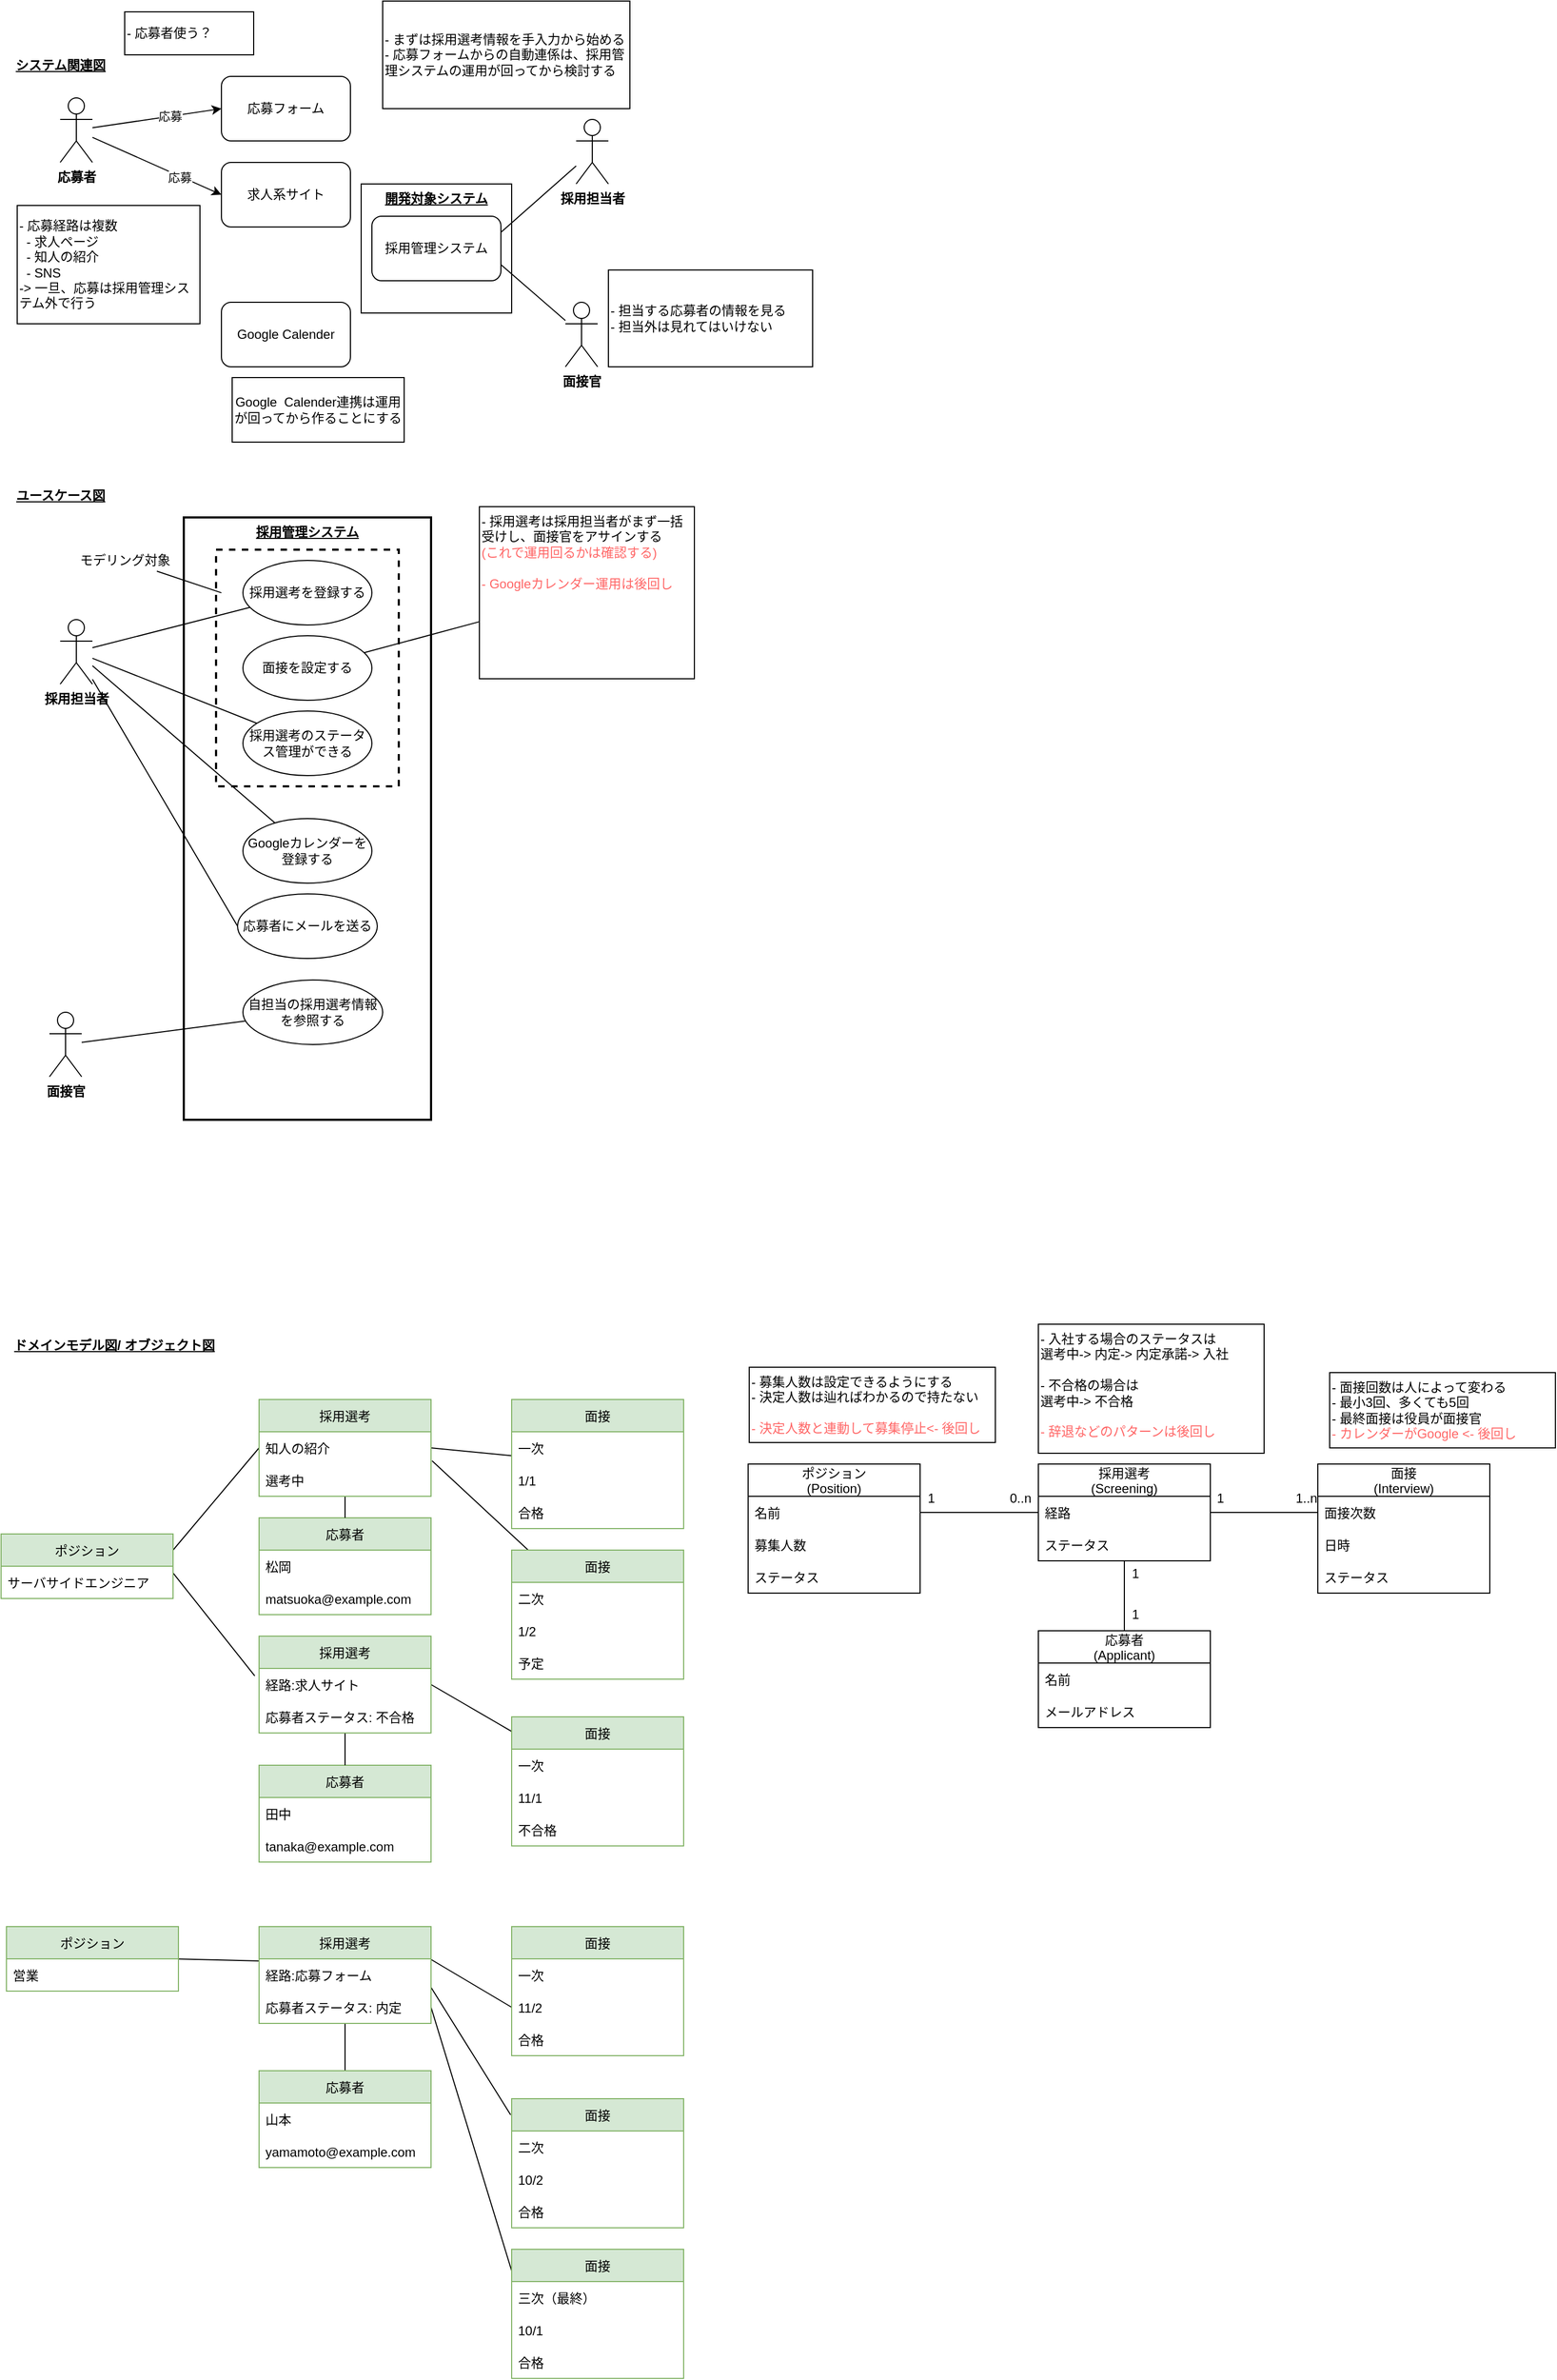 <mxfile version="17.1.2" type="github"><diagram id="ZHdWxV1eUULKZ10b72nT" name="Page-1"><mxGraphModel dx="1401" dy="764" grid="1" gridSize="10" guides="1" tooltips="1" connect="1" arrows="1" fold="1" page="1" pageScale="1" pageWidth="827" pageHeight="1169" math="0" shadow="0"><root><mxCell id="0"/><mxCell id="1" parent="0"/><mxCell id="WRs2sJtd7TxH3KF7Z91y-55" value="&lt;b&gt;&lt;u&gt;採用管理システム&lt;/u&gt;&lt;/b&gt;" style="whiteSpace=wrap;html=1;fillColor=default;verticalAlign=top;strokeWidth=2;" vertex="1" parent="1"><mxGeometry x="175" y="490" width="230" height="560" as="geometry"/></mxCell><mxCell id="WRs2sJtd7TxH3KF7Z91y-7" value="&lt;b&gt;面接官&lt;/b&gt;" style="shape=umlActor;verticalLabelPosition=bottom;verticalAlign=top;html=1;outlineConnect=0;" vertex="1" parent="1"><mxGeometry x="530" y="290" width="30" height="60" as="geometry"/></mxCell><mxCell id="WRs2sJtd7TxH3KF7Z91y-30" value="&lt;b&gt;&lt;u&gt;開発対象システム&lt;/u&gt;&lt;/b&gt;&lt;div style=&quot;text-align: justify&quot;&gt;&lt;/div&gt;" style="whiteSpace=wrap;html=1;align=center;fontStyle=0;fillColor=default;flipH=1;horizontal=1;verticalAlign=top;" vertex="1" parent="1"><mxGeometry x="340" y="180" width="140" height="120" as="geometry"/></mxCell><mxCell id="WRs2sJtd7TxH3KF7Z91y-13" style="rounded=0;orthogonalLoop=1;jettySize=auto;html=1;entryX=0;entryY=0.5;entryDx=0;entryDy=0;" edge="1" parent="1" source="WRs2sJtd7TxH3KF7Z91y-1" target="WRs2sJtd7TxH3KF7Z91y-16"><mxGeometry relative="1" as="geometry"><mxPoint x="200" y="100" as="targetPoint"/></mxGeometry></mxCell><mxCell id="WRs2sJtd7TxH3KF7Z91y-42" value="応募" style="edgeLabel;html=1;align=center;verticalAlign=middle;resizable=0;points=[];" vertex="1" connectable="0" parent="WRs2sJtd7TxH3KF7Z91y-13"><mxGeometry x="0.212" relative="1" as="geometry"><mxPoint x="-1" as="offset"/></mxGeometry></mxCell><mxCell id="WRs2sJtd7TxH3KF7Z91y-14" style="edgeStyle=none;rounded=0;orthogonalLoop=1;jettySize=auto;html=1;entryX=0;entryY=0.5;entryDx=0;entryDy=0;" edge="1" parent="1" source="WRs2sJtd7TxH3KF7Z91y-1" target="WRs2sJtd7TxH3KF7Z91y-26"><mxGeometry relative="1" as="geometry"><mxPoint x="200" y="170" as="targetPoint"/></mxGeometry></mxCell><mxCell id="WRs2sJtd7TxH3KF7Z91y-43" value="応募" style="edgeLabel;html=1;align=center;verticalAlign=middle;resizable=0;points=[];" vertex="1" connectable="0" parent="WRs2sJtd7TxH3KF7Z91y-14"><mxGeometry x="0.356" y="-1" relative="1" as="geometry"><mxPoint as="offset"/></mxGeometry></mxCell><mxCell id="WRs2sJtd7TxH3KF7Z91y-1" value="&lt;b&gt;応募者&lt;/b&gt;" style="shape=umlActor;verticalLabelPosition=bottom;verticalAlign=top;html=1;outlineConnect=0;" vertex="1" parent="1"><mxGeometry x="60" y="100" width="30" height="60" as="geometry"/></mxCell><mxCell id="WRs2sJtd7TxH3KF7Z91y-2" value="&lt;b&gt;&lt;u&gt;システム関連図&lt;/u&gt;&lt;/b&gt;" style="text;html=1;align=center;verticalAlign=middle;resizable=0;points=[];autosize=1;strokeColor=none;fillColor=none;" vertex="1" parent="1"><mxGeometry x="10" y="60" width="100" height="20" as="geometry"/></mxCell><mxCell id="WRs2sJtd7TxH3KF7Z91y-3" value="&lt;b&gt;採用担当者&lt;/b&gt;" style="shape=umlActor;verticalLabelPosition=bottom;verticalAlign=top;html=1;outlineConnect=0;" vertex="1" parent="1"><mxGeometry x="540" y="120" width="30" height="60" as="geometry"/></mxCell><mxCell id="WRs2sJtd7TxH3KF7Z91y-8" value="- 応募者使う？" style="whiteSpace=wrap;html=1;align=left;" vertex="1" parent="1"><mxGeometry x="120" y="20" width="120" height="40" as="geometry"/></mxCell><mxCell id="WRs2sJtd7TxH3KF7Z91y-10" value="- 応募経路は複数&lt;br&gt;&amp;nbsp; - 求人ページ&lt;br&gt;&amp;nbsp; - 知人の紹介&lt;br&gt;&amp;nbsp; - SNS&lt;br&gt;-&amp;gt; 一旦、応募は採用管理システム外で行う" style="whiteSpace=wrap;html=1;align=left;" vertex="1" parent="1"><mxGeometry x="20" y="200" width="170" height="110" as="geometry"/></mxCell><mxCell id="WRs2sJtd7TxH3KF7Z91y-16" value="応募フォーム" style="rounded=1;whiteSpace=wrap;html=1;" vertex="1" parent="1"><mxGeometry x="210" y="80" width="120" height="60" as="geometry"/></mxCell><mxCell id="WRs2sJtd7TxH3KF7Z91y-26" value="求人系サイト" style="rounded=1;whiteSpace=wrap;html=1;" vertex="1" parent="1"><mxGeometry x="210" y="160" width="120" height="60" as="geometry"/></mxCell><mxCell id="WRs2sJtd7TxH3KF7Z91y-28" style="edgeStyle=none;rounded=0;orthogonalLoop=1;jettySize=auto;html=1;endArrow=none;endFill=0;exitX=1;exitY=0.25;exitDx=0;exitDy=0;" edge="1" parent="1" source="WRs2sJtd7TxH3KF7Z91y-27" target="WRs2sJtd7TxH3KF7Z91y-3"><mxGeometry relative="1" as="geometry"/></mxCell><mxCell id="WRs2sJtd7TxH3KF7Z91y-27" value="採用管理システム" style="rounded=1;whiteSpace=wrap;html=1;" vertex="1" parent="1"><mxGeometry x="350" y="210" width="120" height="60" as="geometry"/></mxCell><mxCell id="WRs2sJtd7TxH3KF7Z91y-29" value="- まずは採用選考情報を手入力から始める&lt;br&gt;- 応募フォームからの自動連係は、採用管理システムの運用が回ってから検討する" style="whiteSpace=wrap;html=1;align=left;" vertex="1" parent="1"><mxGeometry x="360" y="10" width="230" height="100" as="geometry"/></mxCell><mxCell id="WRs2sJtd7TxH3KF7Z91y-36" style="edgeStyle=none;rounded=0;orthogonalLoop=1;jettySize=auto;html=1;endArrow=none;endFill=0;exitX=1;exitY=0.75;exitDx=0;exitDy=0;" edge="1" parent="1" source="WRs2sJtd7TxH3KF7Z91y-27" target="WRs2sJtd7TxH3KF7Z91y-7"><mxGeometry relative="1" as="geometry"><mxPoint x="468.333" y="220" as="sourcePoint"/><mxPoint x="520" y="320" as="targetPoint"/></mxGeometry></mxCell><mxCell id="WRs2sJtd7TxH3KF7Z91y-41" value="- 担当する応募者の情報を見る&lt;br&gt;- 担当外は見れてはいけない" style="whiteSpace=wrap;html=1;align=left;" vertex="1" parent="1"><mxGeometry x="570" y="260" width="190" height="90" as="geometry"/></mxCell><mxCell id="WRs2sJtd7TxH3KF7Z91y-44" value="&lt;b&gt;&lt;u&gt;ユースケース図&lt;/u&gt;&lt;/b&gt;" style="text;html=1;align=center;verticalAlign=middle;resizable=0;points=[];autosize=1;strokeColor=none;fillColor=none;" vertex="1" parent="1"><mxGeometry x="10" y="460" width="100" height="20" as="geometry"/></mxCell><mxCell id="WRs2sJtd7TxH3KF7Z91y-49" value="" style="edgeStyle=none;rounded=0;orthogonalLoop=1;jettySize=auto;html=1;endArrow=none;endFill=0;" edge="1" parent="1" source="WRs2sJtd7TxH3KF7Z91y-46" target="WRs2sJtd7TxH3KF7Z91y-48"><mxGeometry relative="1" as="geometry"/></mxCell><mxCell id="WRs2sJtd7TxH3KF7Z91y-53" value="" style="edgeStyle=none;rounded=0;orthogonalLoop=1;jettySize=auto;html=1;endArrow=none;endFill=0;" edge="1" parent="1" source="WRs2sJtd7TxH3KF7Z91y-46" target="WRs2sJtd7TxH3KF7Z91y-52"><mxGeometry relative="1" as="geometry"/></mxCell><mxCell id="WRs2sJtd7TxH3KF7Z91y-61" value="" style="edgeStyle=none;rounded=0;orthogonalLoop=1;jettySize=auto;html=1;fontColor=#000000;endArrow=none;endFill=0;" edge="1" parent="1" source="WRs2sJtd7TxH3KF7Z91y-46" target="WRs2sJtd7TxH3KF7Z91y-60"><mxGeometry relative="1" as="geometry"/></mxCell><mxCell id="WRs2sJtd7TxH3KF7Z91y-66" value="" style="edgeStyle=none;rounded=0;orthogonalLoop=1;jettySize=auto;html=1;fontColor=#000000;endArrow=none;endFill=0;entryX=0;entryY=0.5;entryDx=0;entryDy=0;" edge="1" parent="1" source="WRs2sJtd7TxH3KF7Z91y-46" target="WRs2sJtd7TxH3KF7Z91y-65"><mxGeometry relative="1" as="geometry"/></mxCell><mxCell id="WRs2sJtd7TxH3KF7Z91y-46" value="&lt;b&gt;採用担当者&lt;/b&gt;" style="shape=umlActor;verticalLabelPosition=bottom;verticalAlign=top;html=1;outlineConnect=0;" vertex="1" parent="1"><mxGeometry x="60" y="585" width="30" height="60" as="geometry"/></mxCell><mxCell id="WRs2sJtd7TxH3KF7Z91y-48" value="採用選考を登録する" style="ellipse;whiteSpace=wrap;html=1;verticalAlign=middle;" vertex="1" parent="1"><mxGeometry x="230" y="530" width="120" height="60" as="geometry"/></mxCell><mxCell id="WRs2sJtd7TxH3KF7Z91y-309" value="" style="edgeStyle=none;rounded=0;orthogonalLoop=1;jettySize=auto;html=1;fontFamily=Helvetica;fontSize=12;fontColor=default;endArrow=none;endFill=0;" edge="1" parent="1" source="WRs2sJtd7TxH3KF7Z91y-50" target="WRs2sJtd7TxH3KF7Z91y-54"><mxGeometry relative="1" as="geometry"/></mxCell><mxCell id="WRs2sJtd7TxH3KF7Z91y-50" value="面接を設定する" style="ellipse;whiteSpace=wrap;html=1;verticalAlign=middle;" vertex="1" parent="1"><mxGeometry x="230" y="600" width="120" height="60" as="geometry"/></mxCell><mxCell id="WRs2sJtd7TxH3KF7Z91y-52" value="採用選考のステータス管理ができる" style="ellipse;whiteSpace=wrap;html=1;verticalAlign=middle;" vertex="1" parent="1"><mxGeometry x="230" y="670" width="120" height="60" as="geometry"/></mxCell><mxCell id="WRs2sJtd7TxH3KF7Z91y-54" value="- 採用選考は採用担当者がまず一括受けし、面接官をアサインする&lt;br&gt;&lt;font color=&quot;#ff6666&quot;&gt;(これで運用回るかは確認する)&lt;br&gt;&lt;br&gt;- Googleカレンダー運用は後回し&lt;br&gt;&lt;/font&gt;" style="whiteSpace=wrap;html=1;fillColor=default;align=left;verticalAlign=top;" vertex="1" parent="1"><mxGeometry x="450" y="480" width="200" height="160" as="geometry"/></mxCell><mxCell id="WRs2sJtd7TxH3KF7Z91y-57" value="Google Calender" style="rounded=1;whiteSpace=wrap;html=1;" vertex="1" parent="1"><mxGeometry x="210" y="290" width="120" height="60" as="geometry"/></mxCell><mxCell id="WRs2sJtd7TxH3KF7Z91y-58" value="Google&amp;nbsp; Calender連携は運用が回ってから作ることにする" style="whiteSpace=wrap;html=1;fontColor=#000000;fillColor=default;" vertex="1" parent="1"><mxGeometry x="220" y="360" width="160" height="60" as="geometry"/></mxCell><mxCell id="WRs2sJtd7TxH3KF7Z91y-70" value="" style="edgeStyle=none;rounded=0;orthogonalLoop=1;jettySize=auto;html=1;fontColor=#000000;endArrow=none;endFill=0;" edge="1" parent="1" source="WRs2sJtd7TxH3KF7Z91y-59" target="WRs2sJtd7TxH3KF7Z91y-69"><mxGeometry relative="1" as="geometry"/></mxCell><mxCell id="WRs2sJtd7TxH3KF7Z91y-59" value="&lt;b&gt;面接官&lt;/b&gt;" style="shape=umlActor;verticalLabelPosition=bottom;verticalAlign=top;html=1;outlineConnect=0;" vertex="1" parent="1"><mxGeometry x="50" y="950" width="30" height="60" as="geometry"/></mxCell><mxCell id="WRs2sJtd7TxH3KF7Z91y-60" value="Googleカレンダーを登録する" style="ellipse;whiteSpace=wrap;html=1;verticalAlign=middle;" vertex="1" parent="1"><mxGeometry x="230" y="770" width="120" height="60" as="geometry"/></mxCell><mxCell id="WRs2sJtd7TxH3KF7Z91y-65" value="応募者にメールを送る" style="ellipse;whiteSpace=wrap;html=1;verticalAlign=middle;" vertex="1" parent="1"><mxGeometry x="225" y="840" width="130" height="60" as="geometry"/></mxCell><mxCell id="WRs2sJtd7TxH3KF7Z91y-69" value="自担当の採用選考情報を参照する" style="ellipse;whiteSpace=wrap;html=1;verticalAlign=middle;" vertex="1" parent="1"><mxGeometry x="230" y="920" width="130" height="60" as="geometry"/></mxCell><mxCell id="WRs2sJtd7TxH3KF7Z91y-74" style="edgeStyle=none;rounded=0;orthogonalLoop=1;jettySize=auto;html=1;entryX=0.029;entryY=0.182;entryDx=0;entryDy=0;entryPerimeter=0;fontColor=#000000;endArrow=none;endFill=0;" edge="1" parent="1" source="WRs2sJtd7TxH3KF7Z91y-73" target="WRs2sJtd7TxH3KF7Z91y-71"><mxGeometry relative="1" as="geometry"/></mxCell><mxCell id="WRs2sJtd7TxH3KF7Z91y-73" value="モデリング対象" style="text;html=1;align=center;verticalAlign=middle;resizable=0;points=[];autosize=1;strokeColor=none;fillColor=none;fontColor=#000000;" vertex="1" parent="1"><mxGeometry x="70" y="520" width="100" height="20" as="geometry"/></mxCell><mxCell id="WRs2sJtd7TxH3KF7Z91y-75" value="&lt;b&gt;&lt;u&gt;ドメインモデル図/ オブジェクト図&lt;/u&gt;&lt;/b&gt;" style="text;html=1;align=center;verticalAlign=middle;resizable=0;points=[];autosize=1;strokeColor=none;fillColor=none;fontColor=#000000;" vertex="1" parent="1"><mxGeometry x="10" y="1250" width="200" height="20" as="geometry"/></mxCell><mxCell id="WRs2sJtd7TxH3KF7Z91y-108" value="" style="edgeStyle=none;rounded=0;orthogonalLoop=1;jettySize=auto;html=1;fontFamily=Helvetica;fontSize=12;fontColor=default;endArrow=none;endFill=0;exitX=1;exitY=0.5;exitDx=0;exitDy=0;" edge="1" parent="1" source="WRs2sJtd7TxH3KF7Z91y-155" target="WRs2sJtd7TxH3KF7Z91y-103"><mxGeometry relative="1" as="geometry"/></mxCell><mxCell id="WRs2sJtd7TxH3KF7Z91y-114" value="" style="edgeStyle=none;rounded=0;orthogonalLoop=1;jettySize=auto;html=1;fontFamily=Helvetica;fontSize=12;fontColor=default;endArrow=none;endFill=0;exitX=1.006;exitY=-0.1;exitDx=0;exitDy=0;exitPerimeter=0;" edge="1" parent="1" source="WRs2sJtd7TxH3KF7Z91y-156" target="WRs2sJtd7TxH3KF7Z91y-109"><mxGeometry relative="1" as="geometry"/></mxCell><mxCell id="WRs2sJtd7TxH3KF7Z91y-76" value="応募者" style="swimlane;fontStyle=0;childLayout=stackLayout;horizontal=1;startSize=30;horizontalStack=0;resizeParent=1;resizeParentMax=0;resizeLast=0;collapsible=1;marginBottom=0;strokeWidth=1;fillColor=#d5e8d4;swimlaneFillColor=#FFFFFF;strokeColor=#82b366;" vertex="1" parent="1"><mxGeometry x="245" y="1420" width="160" height="90" as="geometry"/></mxCell><mxCell id="WRs2sJtd7TxH3KF7Z91y-77" value="松岡" style="text;strokeColor=none;fillColor=none;align=left;verticalAlign=middle;spacingLeft=4;spacingRight=4;overflow=hidden;points=[[0,0.5],[1,0.5]];portConstraint=eastwest;rotatable=0;fontColor=#000000;" vertex="1" parent="WRs2sJtd7TxH3KF7Z91y-76"><mxGeometry y="30" width="160" height="30" as="geometry"/></mxCell><mxCell id="WRs2sJtd7TxH3KF7Z91y-78" value="matsuoka@example.com   " style="text;strokeColor=none;fillColor=none;align=left;verticalAlign=middle;spacingLeft=4;spacingRight=4;overflow=hidden;points=[[0,0.5],[1,0.5]];portConstraint=eastwest;rotatable=0;fontColor=#000000;" vertex="1" parent="WRs2sJtd7TxH3KF7Z91y-76"><mxGeometry y="60" width="160" height="30" as="geometry"/></mxCell><mxCell id="WRs2sJtd7TxH3KF7Z91y-120" value="" style="edgeStyle=none;rounded=0;orthogonalLoop=1;jettySize=auto;html=1;fontFamily=Helvetica;fontSize=12;fontColor=default;endArrow=none;endFill=0;exitX=1;exitY=0.5;exitDx=0;exitDy=0;" edge="1" parent="1" source="WRs2sJtd7TxH3KF7Z91y-163" target="WRs2sJtd7TxH3KF7Z91y-115"><mxGeometry relative="1" as="geometry"/></mxCell><mxCell id="WRs2sJtd7TxH3KF7Z91y-98" value="応募者" style="swimlane;fontStyle=0;childLayout=stackLayout;horizontal=1;startSize=30;horizontalStack=0;resizeParent=1;resizeParentMax=0;resizeLast=0;collapsible=1;marginBottom=0;strokeWidth=1;fillColor=#d5e8d4;swimlaneFillColor=#FFFFFF;strokeColor=#82b366;" vertex="1" parent="1"><mxGeometry x="245" y="1650" width="160" height="90" as="geometry"/></mxCell><mxCell id="WRs2sJtd7TxH3KF7Z91y-99" value="田中" style="text;strokeColor=none;fillColor=none;align=left;verticalAlign=middle;spacingLeft=4;spacingRight=4;overflow=hidden;points=[[0,0.5],[1,0.5]];portConstraint=eastwest;rotatable=0;fontColor=#000000;" vertex="1" parent="WRs2sJtd7TxH3KF7Z91y-98"><mxGeometry y="30" width="160" height="30" as="geometry"/></mxCell><mxCell id="WRs2sJtd7TxH3KF7Z91y-100" value="tanaka@example.com" style="text;strokeColor=none;fillColor=none;align=left;verticalAlign=middle;spacingLeft=4;spacingRight=4;overflow=hidden;points=[[0,0.5],[1,0.5]];portConstraint=eastwest;rotatable=0;fontColor=#000000;" vertex="1" parent="WRs2sJtd7TxH3KF7Z91y-98"><mxGeometry y="60" width="160" height="30" as="geometry"/></mxCell><mxCell id="WRs2sJtd7TxH3KF7Z91y-103" value="面接" style="swimlane;fontStyle=0;childLayout=stackLayout;horizontal=1;startSize=30;horizontalStack=0;resizeParent=1;resizeParentMax=0;resizeLast=0;collapsible=1;marginBottom=0;strokeWidth=1;fillColor=#d5e8d4;swimlaneFillColor=#FFFFFF;strokeColor=#82b366;" vertex="1" parent="1"><mxGeometry x="480" y="1310" width="160" height="120" as="geometry"/></mxCell><mxCell id="WRs2sJtd7TxH3KF7Z91y-104" value="一次" style="text;strokeColor=none;fillColor=none;align=left;verticalAlign=middle;spacingLeft=4;spacingRight=4;overflow=hidden;points=[[0,0.5],[1,0.5]];portConstraint=eastwest;rotatable=0;fontColor=#000000;" vertex="1" parent="WRs2sJtd7TxH3KF7Z91y-103"><mxGeometry y="30" width="160" height="30" as="geometry"/></mxCell><mxCell id="WRs2sJtd7TxH3KF7Z91y-105" value="1/1" style="text;strokeColor=none;fillColor=none;align=left;verticalAlign=middle;spacingLeft=4;spacingRight=4;overflow=hidden;points=[[0,0.5],[1,0.5]];portConstraint=eastwest;rotatable=0;fontColor=#000000;" vertex="1" parent="WRs2sJtd7TxH3KF7Z91y-103"><mxGeometry y="60" width="160" height="30" as="geometry"/></mxCell><mxCell id="WRs2sJtd7TxH3KF7Z91y-106" value="合格" style="text;strokeColor=none;fillColor=none;align=left;verticalAlign=middle;spacingLeft=4;spacingRight=4;overflow=hidden;points=[[0,0.5],[1,0.5]];portConstraint=eastwest;rotatable=0;fontColor=#000000;" vertex="1" parent="WRs2sJtd7TxH3KF7Z91y-103"><mxGeometry y="90" width="160" height="30" as="geometry"/></mxCell><mxCell id="WRs2sJtd7TxH3KF7Z91y-109" value="面接" style="swimlane;fontStyle=0;childLayout=stackLayout;horizontal=1;startSize=30;horizontalStack=0;resizeParent=1;resizeParentMax=0;resizeLast=0;collapsible=1;marginBottom=0;strokeWidth=1;fillColor=#d5e8d4;swimlaneFillColor=#FFFFFF;strokeColor=#82b366;" vertex="1" parent="1"><mxGeometry x="480" y="1450" width="160" height="120" as="geometry"/></mxCell><mxCell id="WRs2sJtd7TxH3KF7Z91y-110" value="二次" style="text;strokeColor=none;fillColor=none;align=left;verticalAlign=middle;spacingLeft=4;spacingRight=4;overflow=hidden;points=[[0,0.5],[1,0.5]];portConstraint=eastwest;rotatable=0;fontColor=#000000;" vertex="1" parent="WRs2sJtd7TxH3KF7Z91y-109"><mxGeometry y="30" width="160" height="30" as="geometry"/></mxCell><mxCell id="WRs2sJtd7TxH3KF7Z91y-111" value="1/2" style="text;strokeColor=none;fillColor=none;align=left;verticalAlign=middle;spacingLeft=4;spacingRight=4;overflow=hidden;points=[[0,0.5],[1,0.5]];portConstraint=eastwest;rotatable=0;fontColor=#000000;" vertex="1" parent="WRs2sJtd7TxH3KF7Z91y-109"><mxGeometry y="60" width="160" height="30" as="geometry"/></mxCell><mxCell id="WRs2sJtd7TxH3KF7Z91y-112" value="予定" style="text;strokeColor=none;fillColor=none;align=left;verticalAlign=middle;spacingLeft=4;spacingRight=4;overflow=hidden;points=[[0,0.5],[1,0.5]];portConstraint=eastwest;rotatable=0;fontColor=#000000;" vertex="1" parent="WRs2sJtd7TxH3KF7Z91y-109"><mxGeometry y="90" width="160" height="30" as="geometry"/></mxCell><mxCell id="WRs2sJtd7TxH3KF7Z91y-115" value="面接" style="swimlane;fontStyle=0;childLayout=stackLayout;horizontal=1;startSize=30;horizontalStack=0;resizeParent=1;resizeParentMax=0;resizeLast=0;collapsible=1;marginBottom=0;strokeWidth=1;fillColor=#d5e8d4;swimlaneFillColor=#FFFFFF;strokeColor=#82b366;" vertex="1" parent="1"><mxGeometry x="480" y="1605" width="160" height="120" as="geometry"/></mxCell><mxCell id="WRs2sJtd7TxH3KF7Z91y-116" value="一次" style="text;strokeColor=none;fillColor=none;align=left;verticalAlign=middle;spacingLeft=4;spacingRight=4;overflow=hidden;points=[[0,0.5],[1,0.5]];portConstraint=eastwest;rotatable=0;fontColor=#000000;" vertex="1" parent="WRs2sJtd7TxH3KF7Z91y-115"><mxGeometry y="30" width="160" height="30" as="geometry"/></mxCell><mxCell id="WRs2sJtd7TxH3KF7Z91y-117" value="11/1" style="text;strokeColor=none;fillColor=none;align=left;verticalAlign=middle;spacingLeft=4;spacingRight=4;overflow=hidden;points=[[0,0.5],[1,0.5]];portConstraint=eastwest;rotatable=0;fontColor=#000000;" vertex="1" parent="WRs2sJtd7TxH3KF7Z91y-115"><mxGeometry y="60" width="160" height="30" as="geometry"/></mxCell><mxCell id="WRs2sJtd7TxH3KF7Z91y-118" value="不合格" style="text;strokeColor=none;fillColor=none;align=left;verticalAlign=middle;spacingLeft=4;spacingRight=4;overflow=hidden;points=[[0,0.5],[1,0.5]];portConstraint=eastwest;rotatable=0;fontColor=#000000;" vertex="1" parent="WRs2sJtd7TxH3KF7Z91y-115"><mxGeometry y="90" width="160" height="30" as="geometry"/></mxCell><mxCell id="WRs2sJtd7TxH3KF7Z91y-130" style="edgeStyle=none;rounded=0;orthogonalLoop=1;jettySize=auto;html=1;entryX=0;entryY=0.5;entryDx=0;entryDy=0;fontFamily=Helvetica;fontSize=12;fontColor=default;endArrow=none;endFill=0;exitX=0.994;exitY=0;exitDx=0;exitDy=0;exitPerimeter=0;" edge="1" parent="1" source="WRs2sJtd7TxH3KF7Z91y-169" target="WRs2sJtd7TxH3KF7Z91y-128"><mxGeometry relative="1" as="geometry"/></mxCell><mxCell id="WRs2sJtd7TxH3KF7Z91y-135" style="edgeStyle=none;rounded=0;orthogonalLoop=1;jettySize=auto;html=1;entryX=-0.006;entryY=0.125;entryDx=0;entryDy=0;entryPerimeter=0;fontFamily=Helvetica;fontSize=12;fontColor=default;endArrow=none;endFill=0;exitX=0.994;exitY=-0.167;exitDx=0;exitDy=0;exitPerimeter=0;" edge="1" parent="1" source="WRs2sJtd7TxH3KF7Z91y-170" target="WRs2sJtd7TxH3KF7Z91y-131"><mxGeometry relative="1" as="geometry"/></mxCell><mxCell id="WRs2sJtd7TxH3KF7Z91y-140" style="edgeStyle=none;rounded=0;orthogonalLoop=1;jettySize=auto;html=1;entryX=0;entryY=0.167;entryDx=0;entryDy=0;entryPerimeter=0;fontFamily=Helvetica;fontSize=12;fontColor=default;endArrow=none;endFill=0;exitX=1;exitY=0.5;exitDx=0;exitDy=0;" edge="1" parent="1" source="WRs2sJtd7TxH3KF7Z91y-170" target="WRs2sJtd7TxH3KF7Z91y-136"><mxGeometry relative="1" as="geometry"/></mxCell><mxCell id="WRs2sJtd7TxH3KF7Z91y-126" value="面接" style="swimlane;fontStyle=0;childLayout=stackLayout;horizontal=1;startSize=30;horizontalStack=0;resizeParent=1;resizeParentMax=0;resizeLast=0;collapsible=1;marginBottom=0;strokeWidth=1;fillColor=#d5e8d4;swimlaneFillColor=#FFFFFF;strokeColor=#82b366;" vertex="1" parent="1"><mxGeometry x="480" y="1800" width="160" height="120" as="geometry"/></mxCell><mxCell id="WRs2sJtd7TxH3KF7Z91y-127" value="一次" style="text;strokeColor=none;fillColor=none;align=left;verticalAlign=middle;spacingLeft=4;spacingRight=4;overflow=hidden;points=[[0,0.5],[1,0.5]];portConstraint=eastwest;rotatable=0;fontColor=#000000;" vertex="1" parent="WRs2sJtd7TxH3KF7Z91y-126"><mxGeometry y="30" width="160" height="30" as="geometry"/></mxCell><mxCell id="WRs2sJtd7TxH3KF7Z91y-128" value="11/2" style="text;strokeColor=none;fillColor=none;align=left;verticalAlign=middle;spacingLeft=4;spacingRight=4;overflow=hidden;points=[[0,0.5],[1,0.5]];portConstraint=eastwest;rotatable=0;fontColor=#000000;" vertex="1" parent="WRs2sJtd7TxH3KF7Z91y-126"><mxGeometry y="60" width="160" height="30" as="geometry"/></mxCell><mxCell id="WRs2sJtd7TxH3KF7Z91y-129" value="合格" style="text;strokeColor=none;fillColor=none;align=left;verticalAlign=middle;spacingLeft=4;spacingRight=4;overflow=hidden;points=[[0,0.5],[1,0.5]];portConstraint=eastwest;rotatable=0;fontColor=#000000;" vertex="1" parent="WRs2sJtd7TxH3KF7Z91y-126"><mxGeometry y="90" width="160" height="30" as="geometry"/></mxCell><mxCell id="WRs2sJtd7TxH3KF7Z91y-131" value="面接" style="swimlane;fontStyle=0;childLayout=stackLayout;horizontal=1;startSize=30;horizontalStack=0;resizeParent=1;resizeParentMax=0;resizeLast=0;collapsible=1;marginBottom=0;strokeWidth=1;fillColor=#d5e8d4;swimlaneFillColor=#FFFFFF;strokeColor=#82b366;" vertex="1" parent="1"><mxGeometry x="480" y="1960" width="160" height="120" as="geometry"/></mxCell><mxCell id="WRs2sJtd7TxH3KF7Z91y-132" value="二次" style="text;strokeColor=none;fillColor=none;align=left;verticalAlign=middle;spacingLeft=4;spacingRight=4;overflow=hidden;points=[[0,0.5],[1,0.5]];portConstraint=eastwest;rotatable=0;fontColor=#000000;" vertex="1" parent="WRs2sJtd7TxH3KF7Z91y-131"><mxGeometry y="30" width="160" height="30" as="geometry"/></mxCell><mxCell id="WRs2sJtd7TxH3KF7Z91y-133" value="10/2" style="text;strokeColor=none;fillColor=none;align=left;verticalAlign=middle;spacingLeft=4;spacingRight=4;overflow=hidden;points=[[0,0.5],[1,0.5]];portConstraint=eastwest;rotatable=0;fontColor=#000000;" vertex="1" parent="WRs2sJtd7TxH3KF7Z91y-131"><mxGeometry y="60" width="160" height="30" as="geometry"/></mxCell><mxCell id="WRs2sJtd7TxH3KF7Z91y-134" value="合格" style="text;strokeColor=none;fillColor=none;align=left;verticalAlign=middle;spacingLeft=4;spacingRight=4;overflow=hidden;points=[[0,0.5],[1,0.5]];portConstraint=eastwest;rotatable=0;fontColor=#000000;" vertex="1" parent="WRs2sJtd7TxH3KF7Z91y-131"><mxGeometry y="90" width="160" height="30" as="geometry"/></mxCell><mxCell id="WRs2sJtd7TxH3KF7Z91y-136" value="面接" style="swimlane;fontStyle=0;childLayout=stackLayout;horizontal=1;startSize=30;horizontalStack=0;resizeParent=1;resizeParentMax=0;resizeLast=0;collapsible=1;marginBottom=0;strokeWidth=1;fillColor=#d5e8d4;swimlaneFillColor=#FFFFFF;strokeColor=#82b366;" vertex="1" parent="1"><mxGeometry x="480" y="2100" width="160" height="120" as="geometry"/></mxCell><mxCell id="WRs2sJtd7TxH3KF7Z91y-137" value="三次（最終）" style="text;strokeColor=none;fillColor=none;align=left;verticalAlign=middle;spacingLeft=4;spacingRight=4;overflow=hidden;points=[[0,0.5],[1,0.5]];portConstraint=eastwest;rotatable=0;fontColor=#000000;" vertex="1" parent="WRs2sJtd7TxH3KF7Z91y-136"><mxGeometry y="30" width="160" height="30" as="geometry"/></mxCell><mxCell id="WRs2sJtd7TxH3KF7Z91y-138" value="10/1" style="text;strokeColor=none;fillColor=none;align=left;verticalAlign=middle;spacingLeft=4;spacingRight=4;overflow=hidden;points=[[0,0.5],[1,0.5]];portConstraint=eastwest;rotatable=0;fontColor=#000000;" vertex="1" parent="WRs2sJtd7TxH3KF7Z91y-136"><mxGeometry y="60" width="160" height="30" as="geometry"/></mxCell><mxCell id="WRs2sJtd7TxH3KF7Z91y-139" value="合格" style="text;strokeColor=none;fillColor=none;align=left;verticalAlign=middle;spacingLeft=4;spacingRight=4;overflow=hidden;points=[[0,0.5],[1,0.5]];portConstraint=eastwest;rotatable=0;fontColor=#000000;" vertex="1" parent="WRs2sJtd7TxH3KF7Z91y-136"><mxGeometry y="90" width="160" height="30" as="geometry"/></mxCell><mxCell id="WRs2sJtd7TxH3KF7Z91y-143" style="edgeStyle=none;rounded=0;orthogonalLoop=1;jettySize=auto;html=1;entryX=0;entryY=0.5;entryDx=0;entryDy=0;fontFamily=Helvetica;fontSize=12;fontColor=default;endArrow=none;endFill=0;exitX=1;exitY=0.25;exitDx=0;exitDy=0;" edge="1" parent="1" source="WRs2sJtd7TxH3KF7Z91y-147" target="WRs2sJtd7TxH3KF7Z91y-155"><mxGeometry relative="1" as="geometry"><mxPoint x="170" y="1460" as="sourcePoint"/></mxGeometry></mxCell><mxCell id="WRs2sJtd7TxH3KF7Z91y-144" style="edgeStyle=none;rounded=0;orthogonalLoop=1;jettySize=auto;html=1;entryX=-0.025;entryY=0.233;entryDx=0;entryDy=0;fontFamily=Helvetica;fontSize=12;fontColor=default;endArrow=none;endFill=0;exitX=0.994;exitY=0.167;exitDx=0;exitDy=0;exitPerimeter=0;entryPerimeter=0;" edge="1" parent="1" source="WRs2sJtd7TxH3KF7Z91y-148" target="WRs2sJtd7TxH3KF7Z91y-163"><mxGeometry relative="1" as="geometry"><mxPoint x="160.04" y="1500.01" as="sourcePoint"/></mxGeometry></mxCell><mxCell id="WRs2sJtd7TxH3KF7Z91y-146" style="edgeStyle=none;rounded=0;orthogonalLoop=1;jettySize=auto;html=1;entryX=0.013;entryY=0.067;entryDx=0;entryDy=0;fontFamily=Helvetica;fontSize=12;fontColor=default;endArrow=none;endFill=0;entryPerimeter=0;" edge="1" parent="1" target="WRs2sJtd7TxH3KF7Z91y-169"><mxGeometry relative="1" as="geometry"><mxPoint x="165" y="1830.025" as="sourcePoint"/></mxGeometry></mxCell><mxCell id="WRs2sJtd7TxH3KF7Z91y-147" value="ポジション" style="swimlane;fontStyle=0;childLayout=stackLayout;horizontal=1;startSize=30;horizontalStack=0;resizeParent=1;resizeParentMax=0;resizeLast=0;collapsible=1;marginBottom=0;strokeWidth=1;fillColor=#d5e8d4;swimlaneFillColor=#FFFFFF;strokeColor=#82b366;" vertex="1" parent="1"><mxGeometry x="5" y="1435" width="160" height="60" as="geometry"/></mxCell><mxCell id="WRs2sJtd7TxH3KF7Z91y-148" value="サーバサイドエンジニア" style="text;strokeColor=none;fillColor=none;align=left;verticalAlign=middle;spacingLeft=4;spacingRight=4;overflow=hidden;points=[[0,0.5],[1,0.5]];portConstraint=eastwest;rotatable=0;fontColor=#000000;" vertex="1" parent="WRs2sJtd7TxH3KF7Z91y-147"><mxGeometry y="30" width="160" height="30" as="geometry"/></mxCell><mxCell id="WRs2sJtd7TxH3KF7Z91y-152" value="ポジション" style="swimlane;fontStyle=0;childLayout=stackLayout;horizontal=1;startSize=30;horizontalStack=0;resizeParent=1;resizeParentMax=0;resizeLast=0;collapsible=1;marginBottom=0;strokeWidth=1;fillColor=#d5e8d4;swimlaneFillColor=#FFFFFF;strokeColor=#82b366;" vertex="1" parent="1"><mxGeometry x="10" y="1800" width="160" height="60" as="geometry"/></mxCell><mxCell id="WRs2sJtd7TxH3KF7Z91y-153" value="営業" style="text;strokeColor=none;fillColor=none;align=left;verticalAlign=middle;spacingLeft=4;spacingRight=4;overflow=hidden;points=[[0,0.5],[1,0.5]];portConstraint=eastwest;rotatable=0;fontColor=#000000;" vertex="1" parent="WRs2sJtd7TxH3KF7Z91y-152"><mxGeometry y="30" width="160" height="30" as="geometry"/></mxCell><mxCell id="WRs2sJtd7TxH3KF7Z91y-159" value="" style="edgeStyle=none;rounded=0;orthogonalLoop=1;jettySize=auto;html=1;fontFamily=Helvetica;fontSize=12;fontColor=default;endArrow=none;endFill=0;entryX=0.5;entryY=0;entryDx=0;entryDy=0;" edge="1" parent="1" source="WRs2sJtd7TxH3KF7Z91y-154" target="WRs2sJtd7TxH3KF7Z91y-76"><mxGeometry relative="1" as="geometry"/></mxCell><mxCell id="WRs2sJtd7TxH3KF7Z91y-154" value="採用選考" style="swimlane;fontStyle=0;childLayout=stackLayout;horizontal=1;startSize=30;horizontalStack=0;resizeParent=1;resizeParentMax=0;resizeLast=0;collapsible=1;marginBottom=0;strokeWidth=1;fillColor=#d5e8d4;swimlaneFillColor=#FFFFFF;strokeColor=#82b366;" vertex="1" parent="1"><mxGeometry x="245" y="1310" width="160" height="90" as="geometry"/></mxCell><mxCell id="WRs2sJtd7TxH3KF7Z91y-155" value="知人の紹介" style="text;strokeColor=none;fillColor=none;align=left;verticalAlign=middle;spacingLeft=4;spacingRight=4;overflow=hidden;points=[[0,0.5],[1,0.5]];portConstraint=eastwest;rotatable=0;fontColor=#000000;" vertex="1" parent="WRs2sJtd7TxH3KF7Z91y-154"><mxGeometry y="30" width="160" height="30" as="geometry"/></mxCell><mxCell id="WRs2sJtd7TxH3KF7Z91y-156" value="選考中" style="text;strokeColor=none;fillColor=none;align=left;verticalAlign=middle;spacingLeft=4;spacingRight=4;overflow=hidden;points=[[0,0.5],[1,0.5]];portConstraint=eastwest;rotatable=0;fontColor=#000000;" vertex="1" parent="WRs2sJtd7TxH3KF7Z91y-154"><mxGeometry y="60" width="160" height="30" as="geometry"/></mxCell><mxCell id="WRs2sJtd7TxH3KF7Z91y-165" value="" style="edgeStyle=none;rounded=0;orthogonalLoop=1;jettySize=auto;html=1;fontFamily=Helvetica;fontSize=12;fontColor=default;endArrow=none;endFill=0;entryX=0.5;entryY=0;entryDx=0;entryDy=0;" edge="1" parent="1" source="WRs2sJtd7TxH3KF7Z91y-160" target="WRs2sJtd7TxH3KF7Z91y-98"><mxGeometry relative="1" as="geometry"/></mxCell><mxCell id="WRs2sJtd7TxH3KF7Z91y-160" value="採用選考" style="swimlane;fontStyle=0;childLayout=stackLayout;horizontal=1;startSize=30;horizontalStack=0;resizeParent=1;resizeParentMax=0;resizeLast=0;collapsible=1;marginBottom=0;strokeWidth=1;fillColor=#d5e8d4;swimlaneFillColor=#FFFFFF;strokeColor=#82b366;" vertex="1" parent="1"><mxGeometry x="245" y="1530" width="160" height="90" as="geometry"/></mxCell><mxCell id="WRs2sJtd7TxH3KF7Z91y-163" value="経路:求人サイト" style="text;strokeColor=none;fillColor=none;align=left;verticalAlign=middle;spacingLeft=4;spacingRight=4;overflow=hidden;points=[[0,0.5],[1,0.5]];portConstraint=eastwest;rotatable=0;fontColor=#000000;" vertex="1" parent="WRs2sJtd7TxH3KF7Z91y-160"><mxGeometry y="30" width="160" height="30" as="geometry"/></mxCell><mxCell id="WRs2sJtd7TxH3KF7Z91y-164" value="応募者ステータス: 不合格" style="text;strokeColor=none;fillColor=none;align=left;verticalAlign=middle;spacingLeft=4;spacingRight=4;overflow=hidden;points=[[0,0.5],[1,0.5]];portConstraint=eastwest;rotatable=0;fontColor=#000000;" vertex="1" parent="WRs2sJtd7TxH3KF7Z91y-160"><mxGeometry y="60" width="160" height="30" as="geometry"/></mxCell><mxCell id="WRs2sJtd7TxH3KF7Z91y-171" value="" style="edgeStyle=none;rounded=0;orthogonalLoop=1;jettySize=auto;html=1;fontFamily=Helvetica;fontSize=12;fontColor=default;endArrow=none;endFill=0;entryX=0.5;entryY=0;entryDx=0;entryDy=0;" edge="1" parent="1" source="WRs2sJtd7TxH3KF7Z91y-166" target="WRs2sJtd7TxH3KF7Z91y-121"><mxGeometry relative="1" as="geometry"/></mxCell><mxCell id="WRs2sJtd7TxH3KF7Z91y-166" value="採用選考" style="swimlane;fontStyle=0;childLayout=stackLayout;horizontal=1;startSize=30;horizontalStack=0;resizeParent=1;resizeParentMax=0;resizeLast=0;collapsible=1;marginBottom=0;strokeWidth=1;fillColor=#d5e8d4;swimlaneFillColor=#FFFFFF;strokeColor=#82b366;" vertex="1" parent="1"><mxGeometry x="245" y="1800" width="160" height="90" as="geometry"/></mxCell><mxCell id="WRs2sJtd7TxH3KF7Z91y-169" value="経路:応募フォーム" style="text;strokeColor=none;fillColor=none;align=left;verticalAlign=middle;spacingLeft=4;spacingRight=4;overflow=hidden;points=[[0,0.5],[1,0.5]];portConstraint=eastwest;rotatable=0;fontColor=#000000;" vertex="1" parent="WRs2sJtd7TxH3KF7Z91y-166"><mxGeometry y="30" width="160" height="30" as="geometry"/></mxCell><mxCell id="WRs2sJtd7TxH3KF7Z91y-170" value="応募者ステータス: 内定" style="text;strokeColor=none;fillColor=none;align=left;verticalAlign=middle;spacingLeft=4;spacingRight=4;overflow=hidden;points=[[0,0.5],[1,0.5]];portConstraint=eastwest;rotatable=0;fontColor=#000000;" vertex="1" parent="WRs2sJtd7TxH3KF7Z91y-166"><mxGeometry y="60" width="160" height="30" as="geometry"/></mxCell><mxCell id="WRs2sJtd7TxH3KF7Z91y-121" value="応募者" style="swimlane;fontStyle=0;childLayout=stackLayout;horizontal=1;startSize=30;horizontalStack=0;resizeParent=1;resizeParentMax=0;resizeLast=0;collapsible=1;marginBottom=0;strokeWidth=1;fillColor=#d5e8d4;swimlaneFillColor=#FFFFFF;strokeColor=#82b366;" vertex="1" parent="1"><mxGeometry x="245" y="1934" width="160" height="90" as="geometry"/></mxCell><mxCell id="WRs2sJtd7TxH3KF7Z91y-122" value="山本" style="text;strokeColor=none;fillColor=none;align=left;verticalAlign=middle;spacingLeft=4;spacingRight=4;overflow=hidden;points=[[0,0.5],[1,0.5]];portConstraint=eastwest;rotatable=0;fontColor=#000000;" vertex="1" parent="WRs2sJtd7TxH3KF7Z91y-121"><mxGeometry y="30" width="160" height="30" as="geometry"/></mxCell><mxCell id="WRs2sJtd7TxH3KF7Z91y-123" value="yamamoto@example.com" style="text;strokeColor=none;fillColor=none;align=left;verticalAlign=middle;spacingLeft=4;spacingRight=4;overflow=hidden;points=[[0,0.5],[1,0.5]];portConstraint=eastwest;rotatable=0;fontColor=#000000;" vertex="1" parent="WRs2sJtd7TxH3KF7Z91y-121"><mxGeometry y="60" width="160" height="30" as="geometry"/></mxCell><mxCell id="WRs2sJtd7TxH3KF7Z91y-172" value="" style="edgeStyle=none;rounded=0;orthogonalLoop=1;jettySize=auto;html=1;fontFamily=Helvetica;fontSize=12;fontColor=default;endArrow=none;endFill=0;exitX=1;exitY=0.5;exitDx=0;exitDy=0;entryX=0;entryY=0.5;entryDx=0;entryDy=0;" edge="1" parent="1" source="WRs2sJtd7TxH3KF7Z91y-199" target="WRs2sJtd7TxH3KF7Z91y-182"><mxGeometry relative="1" as="geometry"><mxPoint x="1200" y="1390" as="targetPoint"/></mxGeometry></mxCell><mxCell id="WRs2sJtd7TxH3KF7Z91y-220" value="1" style="edgeLabel;html=1;align=center;verticalAlign=bottom;resizable=0;points=[];fontSize=12;fontFamily=Helvetica;fontColor=default;" vertex="1" connectable="0" parent="WRs2sJtd7TxH3KF7Z91y-172"><mxGeometry x="-0.65" y="3" relative="1" as="geometry"><mxPoint x="-9" y="-2" as="offset"/></mxGeometry></mxCell><mxCell id="WRs2sJtd7TxH3KF7Z91y-221" value="1..n" style="edgeLabel;html=1;align=center;verticalAlign=bottom;resizable=0;points=[];fontSize=12;fontFamily=Helvetica;fontColor=default;" vertex="1" connectable="0" parent="WRs2sJtd7TxH3KF7Z91y-172"><mxGeometry x="0.626" y="1" relative="1" as="geometry"><mxPoint x="7" y="-4" as="offset"/></mxGeometry></mxCell><mxCell id="WRs2sJtd7TxH3KF7Z91y-174" value="応募者&#10;(Applicant)" style="swimlane;fontStyle=0;childLayout=stackLayout;horizontal=1;startSize=30;horizontalStack=0;resizeParent=1;resizeParentMax=0;resizeLast=0;collapsible=1;marginBottom=0;strokeWidth=1;swimlaneFillColor=#FFFFFF;" vertex="1" parent="1"><mxGeometry x="970" y="1525" width="160" height="90" as="geometry"/></mxCell><mxCell id="WRs2sJtd7TxH3KF7Z91y-175" value="名前" style="text;align=left;verticalAlign=middle;spacingLeft=4;spacingRight=4;overflow=hidden;points=[[0,0.5],[1,0.5]];portConstraint=eastwest;rotatable=0;" vertex="1" parent="WRs2sJtd7TxH3KF7Z91y-174"><mxGeometry y="30" width="160" height="30" as="geometry"/></mxCell><mxCell id="WRs2sJtd7TxH3KF7Z91y-176" value="メールアドレス" style="text;align=left;verticalAlign=middle;spacingLeft=4;spacingRight=4;overflow=hidden;points=[[0,0.5],[1,0.5]];portConstraint=eastwest;rotatable=0;" vertex="1" parent="WRs2sJtd7TxH3KF7Z91y-174"><mxGeometry y="60" width="160" height="30" as="geometry"/></mxCell><mxCell id="WRs2sJtd7TxH3KF7Z91y-181" value="面接&#10;(Interview)" style="swimlane;fontStyle=0;childLayout=stackLayout;horizontal=1;startSize=30;horizontalStack=0;resizeParent=1;resizeParentMax=0;resizeLast=0;collapsible=1;marginBottom=0;strokeWidth=1;swimlaneFillColor=#FFFFFF;" vertex="1" parent="1"><mxGeometry x="1230" y="1370" width="160" height="120" as="geometry"/></mxCell><mxCell id="WRs2sJtd7TxH3KF7Z91y-182" value="面接次数" style="text;align=left;verticalAlign=middle;spacingLeft=4;spacingRight=4;overflow=hidden;points=[[0,0.5],[1,0.5]];portConstraint=eastwest;rotatable=0;" vertex="1" parent="WRs2sJtd7TxH3KF7Z91y-181"><mxGeometry y="30" width="160" height="30" as="geometry"/></mxCell><mxCell id="WRs2sJtd7TxH3KF7Z91y-183" value="日時" style="text;align=left;verticalAlign=middle;spacingLeft=4;spacingRight=4;overflow=hidden;points=[[0,0.5],[1,0.5]];portConstraint=eastwest;rotatable=0;" vertex="1" parent="WRs2sJtd7TxH3KF7Z91y-181"><mxGeometry y="60" width="160" height="30" as="geometry"/></mxCell><mxCell id="WRs2sJtd7TxH3KF7Z91y-184" value="ステータス" style="text;align=left;verticalAlign=middle;spacingLeft=4;spacingRight=4;overflow=hidden;points=[[0,0.5],[1,0.5]];portConstraint=eastwest;rotatable=0;" vertex="1" parent="WRs2sJtd7TxH3KF7Z91y-181"><mxGeometry y="90" width="160" height="30" as="geometry"/></mxCell><mxCell id="WRs2sJtd7TxH3KF7Z91y-195" value="ポジション&#10;(Position)" style="swimlane;fontStyle=0;childLayout=stackLayout;horizontal=1;startSize=30;horizontalStack=0;resizeParent=1;resizeParentMax=0;resizeLast=0;collapsible=1;marginBottom=0;strokeWidth=1;swimlaneFillColor=#FFFFFF;" vertex="1" parent="1"><mxGeometry x="700" y="1370" width="160" height="120" as="geometry"/></mxCell><mxCell id="WRs2sJtd7TxH3KF7Z91y-196" value="名前" style="text;align=left;verticalAlign=middle;spacingLeft=4;spacingRight=4;overflow=hidden;points=[[0,0.5],[1,0.5]];portConstraint=eastwest;rotatable=0;" vertex="1" parent="WRs2sJtd7TxH3KF7Z91y-195"><mxGeometry y="30" width="160" height="30" as="geometry"/></mxCell><mxCell id="WRs2sJtd7TxH3KF7Z91y-210" value="募集人数" style="text;align=left;verticalAlign=middle;spacingLeft=4;spacingRight=4;overflow=hidden;points=[[0,0.5],[1,0.5]];portConstraint=eastwest;rotatable=0;" vertex="1" parent="WRs2sJtd7TxH3KF7Z91y-195"><mxGeometry y="60" width="160" height="30" as="geometry"/></mxCell><mxCell id="WRs2sJtd7TxH3KF7Z91y-224" value="ステータス" style="text;align=left;verticalAlign=middle;spacingLeft=4;spacingRight=4;overflow=hidden;points=[[0,0.5],[1,0.5]];portConstraint=eastwest;rotatable=0;" vertex="1" parent="WRs2sJtd7TxH3KF7Z91y-195"><mxGeometry y="90" width="160" height="30" as="geometry"/></mxCell><mxCell id="WRs2sJtd7TxH3KF7Z91y-197" value="" style="edgeStyle=none;rounded=0;orthogonalLoop=1;jettySize=auto;html=1;fontFamily=Helvetica;fontSize=12;fontColor=default;endArrow=none;endFill=0;entryX=0.5;entryY=0;entryDx=0;entryDy=0;" edge="1" parent="1" source="WRs2sJtd7TxH3KF7Z91y-198" target="WRs2sJtd7TxH3KF7Z91y-174"><mxGeometry relative="1" as="geometry"/></mxCell><mxCell id="WRs2sJtd7TxH3KF7Z91y-222" value="1" style="edgeLabel;html=1;align=center;verticalAlign=middle;resizable=0;points=[];fontSize=12;fontFamily=Helvetica;fontColor=default;" vertex="1" connectable="0" parent="WRs2sJtd7TxH3KF7Z91y-197"><mxGeometry x="0.569" y="-1" relative="1" as="geometry"><mxPoint x="11" y="-1" as="offset"/></mxGeometry></mxCell><mxCell id="WRs2sJtd7TxH3KF7Z91y-223" value="1" style="edgeLabel;html=1;align=center;verticalAlign=middle;resizable=0;points=[];fontSize=12;fontFamily=Helvetica;fontColor=default;" vertex="1" connectable="0" parent="WRs2sJtd7TxH3KF7Z91y-197"><mxGeometry x="-0.631" y="-1" relative="1" as="geometry"><mxPoint x="11" as="offset"/></mxGeometry></mxCell><mxCell id="WRs2sJtd7TxH3KF7Z91y-198" value="採用選考&#10;(Screening)" style="swimlane;fontStyle=0;childLayout=stackLayout;horizontal=1;startSize=30;horizontalStack=0;resizeParent=1;resizeParentMax=0;resizeLast=0;collapsible=1;marginBottom=0;strokeWidth=1;swimlaneFillColor=#FFFFFF;" vertex="1" parent="1"><mxGeometry x="970" y="1370" width="160" height="90" as="geometry"/></mxCell><mxCell id="WRs2sJtd7TxH3KF7Z91y-199" value="経路" style="text;align=left;verticalAlign=middle;spacingLeft=4;spacingRight=4;overflow=hidden;points=[[0,0.5],[1,0.5]];portConstraint=eastwest;rotatable=0;" vertex="1" parent="WRs2sJtd7TxH3KF7Z91y-198"><mxGeometry y="30" width="160" height="30" as="geometry"/></mxCell><mxCell id="WRs2sJtd7TxH3KF7Z91y-200" value="ステータス" style="text;align=left;verticalAlign=middle;spacingLeft=4;spacingRight=4;overflow=hidden;points=[[0,0.5],[1,0.5]];portConstraint=eastwest;rotatable=0;" vertex="1" parent="WRs2sJtd7TxH3KF7Z91y-198"><mxGeometry y="60" width="160" height="30" as="geometry"/></mxCell><mxCell id="WRs2sJtd7TxH3KF7Z91y-211" value="" style="edgeStyle=none;rounded=0;orthogonalLoop=1;jettySize=auto;html=1;fontFamily=Helvetica;fontSize=12;fontColor=default;endArrow=none;endFill=0;entryX=0;entryY=0.5;entryDx=0;entryDy=0;exitX=1;exitY=0.5;exitDx=0;exitDy=0;" edge="1" parent="1" source="WRs2sJtd7TxH3KF7Z91y-196" target="WRs2sJtd7TxH3KF7Z91y-199"><mxGeometry relative="1" as="geometry"><mxPoint x="880" y="1411" as="sourcePoint"/><mxPoint x="940" y="1411" as="targetPoint"/></mxGeometry></mxCell><mxCell id="WRs2sJtd7TxH3KF7Z91y-214" value="0..n" style="edgeLabel;html=1;align=center;verticalAlign=bottom;resizable=0;points=[];fontSize=12;fontFamily=Helvetica;fontColor=default;" vertex="1" connectable="0" parent="WRs2sJtd7TxH3KF7Z91y-211"><mxGeometry x="0.5" y="1" relative="1" as="geometry"><mxPoint x="10" y="-4" as="offset"/></mxGeometry></mxCell><mxCell id="WRs2sJtd7TxH3KF7Z91y-216" value="1" style="edgeLabel;html=1;align=center;verticalAlign=bottom;resizable=0;points=[];fontSize=12;fontFamily=Helvetica;fontColor=default;" vertex="1" connectable="0" parent="WRs2sJtd7TxH3KF7Z91y-211"><mxGeometry x="-0.6" y="2" relative="1" as="geometry"><mxPoint x="-12" y="-3" as="offset"/></mxGeometry></mxCell><mxCell id="WRs2sJtd7TxH3KF7Z91y-71" value="" style="whiteSpace=wrap;html=1;fontColor=#000000;fillColor=none;dashed=1;verticalAlign=top;fontStyle=5;strokeWidth=2;" vertex="1" parent="1"><mxGeometry x="205" y="520" width="170" height="220" as="geometry"/></mxCell><mxCell id="WRs2sJtd7TxH3KF7Z91y-311" value="- 面接回数は人によって変わる&lt;br&gt;- 最小3回、多くても5回&lt;br&gt;- 最終面接は役員が面接官&lt;br&gt;&lt;font color=&quot;#ff6666&quot;&gt;- カレンダーがGoogle &amp;lt;- 後回し&lt;/font&gt;" style="whiteSpace=wrap;html=1;fontFamily=Helvetica;fontSize=12;fontColor=default;strokeColor=default;fillColor=default;verticalAlign=top;align=left;" vertex="1" parent="1"><mxGeometry x="1241" y="1285" width="210" height="70" as="geometry"/></mxCell><mxCell id="WRs2sJtd7TxH3KF7Z91y-313" value="- 入社する場合のステータスは&lt;br&gt;選考中-&amp;gt; 内定-&amp;gt; 内定承諾-&amp;gt; 入社&lt;br&gt;&lt;br&gt;- 不合格の場合は&lt;br&gt;選考中-&amp;gt; 不合格&lt;br&gt;&lt;br&gt;&lt;font color=&quot;#ff6666&quot;&gt;- 辞退などのパターンは後回し&lt;/font&gt;" style="whiteSpace=wrap;html=1;fontFamily=Helvetica;fontSize=12;fontColor=default;strokeColor=default;fillColor=default;verticalAlign=top;align=left;" vertex="1" parent="1"><mxGeometry x="970" y="1240" width="210" height="120" as="geometry"/></mxCell><mxCell id="WRs2sJtd7TxH3KF7Z91y-314" value="- 募集人数は設定できるようにする&lt;br&gt;- 決定人数は辿ればわかるので持たない&lt;br&gt;&lt;br&gt;&lt;font color=&quot;#ff6666&quot;&gt;- 決定人数と連動して募集停止&amp;lt;- 後回し&lt;/font&gt;" style="whiteSpace=wrap;html=1;fontFamily=Helvetica;fontSize=12;fontColor=default;strokeColor=default;fillColor=default;verticalAlign=top;align=left;" vertex="1" parent="1"><mxGeometry x="701" y="1280" width="229" height="70" as="geometry"/></mxCell></root></mxGraphModel></diagram></mxfile>